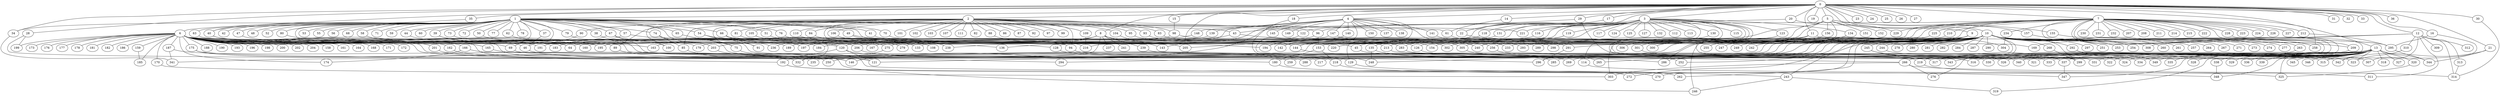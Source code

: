 
graph graphname {
    0 -- 1
0 -- 2
0 -- 3
0 -- 4
0 -- 5
0 -- 6
0 -- 7
0 -- 8
0 -- 9
0 -- 10
0 -- 11
0 -- 12
0 -- 13
0 -- 14
0 -- 15
0 -- 16
0 -- 17
0 -- 18
0 -- 19
0 -- 20
0 -- 21
0 -- 22
0 -- 23
0 -- 24
0 -- 25
0 -- 26
0 -- 27
0 -- 28
0 -- 29
0 -- 30
0 -- 31
0 -- 32
0 -- 33
0 -- 34
0 -- 35
0 -- 36
0 -- 205
0 -- 258
1 -- 37
1 -- 38
1 -- 39
1 -- 40
1 -- 41
1 -- 42
1 -- 43
1 -- 44
1 -- 45
1 -- 46
1 -- 47
1 -- 48
1 -- 49
1 -- 50
1 -- 51
1 -- 52
1 -- 53
1 -- 54
1 -- 55
1 -- 56
1 -- 57
1 -- 58
1 -- 59
1 -- 60
1 -- 61
1 -- 62
1 -- 63
1 -- 64
1 -- 65
1 -- 66
1 -- 67
1 -- 68
1 -- 69
1 -- 70
1 -- 71
1 -- 72
1 -- 73
1 -- 74
1 -- 75
1 -- 76
1 -- 77
1 -- 78
1 -- 79
1 -- 80
1 -- 34
1 -- 221
1 -- 122
2 -- 81
2 -- 82
2 -- 83
2 -- 84
2 -- 85
2 -- 86
2 -- 87
2 -- 88
2 -- 89
2 -- 90
2 -- 91
2 -- 92
2 -- 93
2 -- 94
2 -- 95
2 -- 96
2 -- 97
2 -- 98
2 -- 99
2 -- 100
2 -- 101
2 -- 102
2 -- 103
2 -- 104
2 -- 105
2 -- 106
2 -- 107
2 -- 108
2 -- 109
2 -- 110
2 -- 111
3 -- 128
3 -- 130
3 -- 131
3 -- 132
3 -- 133
3 -- 134
3 -- 129
3 -- 135
3 -- 112
3 -- 113
3 -- 114
3 -- 115
3 -- 116
3 -- 117
3 -- 118
3 -- 119
3 -- 120
3 -- 121
3 -- 122
3 -- 123
3 -- 124
3 -- 125
3 -- 126
3 -- 127
3 -- 331
3 -- 189
4 -- 136
4 -- 137
4 -- 138
4 -- 139
4 -- 140
4 -- 141
4 -- 142
4 -- 143
4 -- 144
4 -- 145
4 -- 146
4 -- 147
4 -- 148
4 -- 149
4 -- 150
4 -- 305
5 -- 151
5 -- 152
5 -- 153
5 -- 154
5 -- 155
5 -- 156
5 -- 157
5 -- 167
5 -- 286
6 -- 158
6 -- 159
6 -- 160
6 -- 161
6 -- 162
6 -- 163
6 -- 164
6 -- 165
6 -- 166
6 -- 167
6 -- 168
6 -- 169
6 -- 170
6 -- 171
6 -- 172
6 -- 173
6 -- 174
6 -- 175
6 -- 176
6 -- 177
6 -- 178
6 -- 179
6 -- 180
6 -- 181
6 -- 182
6 -- 183
6 -- 184
6 -- 185
6 -- 186
6 -- 187
6 -- 188
6 -- 189
6 -- 190
6 -- 191
6 -- 192
6 -- 193
6 -- 194
6 -- 195
6 -- 196
6 -- 197
6 -- 198
6 -- 199
6 -- 200
6 -- 201
6 -- 202
6 -- 203
6 -- 204
6 -- 205
6 -- 206
6 -- 69
7 -- 207
7 -- 208
7 -- 209
7 -- 210
7 -- 211
7 -- 212
7 -- 213
7 -- 214
7 -- 215
7 -- 216
7 -- 217
7 -- 218
7 -- 219
7 -- 220
7 -- 221
7 -- 222
7 -- 223
7 -- 224
7 -- 225
7 -- 226
7 -- 227
7 -- 228
7 -- 229
7 -- 230
7 -- 231
7 -- 232
7 -- 233
7 -- 234
8 -- 235
8 -- 236
8 -- 237
8 -- 238
8 -- 239
8 -- 240
8 -- 241
8 -- 160
9 -- 242
9 -- 243
9 -- 244
9 -- 245
9 -- 246
9 -- 247
9 -- 248
9 -- 249
9 -- 250
10 -- 256
10 -- 258
10 -- 259
10 -- 260
10 -- 261
10 -- 262
10 -- 257
10 -- 264
10 -- 265
10 -- 266
10 -- 267
10 -- 268
10 -- 269
10 -- 270
10 -- 271
10 -- 272
10 -- 273
10 -- 274
10 -- 275
10 -- 276
10 -- 277
10 -- 278
10 -- 279
10 -- 280
10 -- 281
10 -- 282
10 -- 283
10 -- 284
10 -- 285
10 -- 286
10 -- 287
10 -- 288
10 -- 289
10 -- 290
10 -- 291
10 -- 292
10 -- 293
10 -- 294
10 -- 295
10 -- 296
10 -- 297
10 -- 298
10 -- 263
10 -- 299
10 -- 251
10 -- 252
10 -- 253
10 -- 254
10 -- 255
10 -- 45
11 -- 300
11 -- 301
11 -- 302
11 -- 303
11 -- 304
11 -- 305
11 -- 306
12 -- 307
12 -- 308
12 -- 309
12 -- 310
12 -- 311
12 -- 312
12 -- 313
12 -- 314
12 -- 169
13 -- 315
13 -- 316
13 -- 317
13 -- 318
13 -- 319
13 -- 320
13 -- 321
13 -- 322
13 -- 323
13 -- 324
13 -- 325
13 -- 326
13 -- 327
13 -- 328
13 -- 329
13 -- 330
13 -- 331
13 -- 332
13 -- 333
13 -- 334
13 -- 335
13 -- 336
13 -- 337
13 -- 338
13 -- 339
13 -- 340
13 -- 341
13 -- 342
13 -- 343
13 -- 344
13 -- 345
13 -- 346
13 -- 347
13 -- 348
13 -- 349
14 -- 61
15 -- 98
16 -- 315
16 -- 295
17 -- 22
18 -- 248
20 -- 96
20 -- 229
21 -- 342
21 -- 344
22 -- 291
28 -- 199
28 -- 121
29 -- 43
29 -- 299
30 -- 314
34 -- 341
35 -- 40
37 -- 46
38 -- 330
39 -- 64
39 -- 197
40 -- 46
40 -- 275
41 -- 213
43 -- 197
43 -- 293
44 -- 100
45 -- 286
46 -- 288
47 -- 120
49 -- 94
49 -- 283
50 -- 279
51 -- 128
54 -- 296
54 -- 136
57 -- 220
57 -- 64
58 -- 89
61 -- 298
62 -- 133
63 -- 332
65 -- 75
66 -- 308
66 -- 91
67 -- 183
67 -- 238
67 -- 340
69 -- 343
70 -- 256
73 -- 236
74 -- 85
74 -- 218
75 -- 348
76 -- 144
79 -- 316
80 -- 250
81 -- 332
83 -- 302
84 -- 108
85 -- 250
88 -- 216
89 -- 146
90 -- 191
93 -- 154
94 -- 326
95 -- 126
96 -- 153
96 -- 203
98 -- 195
98 -- 240
104 -- 143
105 -- 279
105 -- 120
106 -- 238
109 -- 216
110 -- 133
114 -- 325
116 -- 206
118 -- 197
119 -- 194
119 -- 144
120 -- 129
120 -- 192
120 -- 121
122 -- 321
123 -- 322
126 -- 333
128 -- 269
129 -- 347
130 -- 135
131 -- 184
134 -- 323
134 -- 255
135 -- 252
135 -- 248
139 -- 179
140 -- 142
140 -- 194
141 -- 233
144 -- 265
147 -- 289
147 -- 205
148 -- 163
153 -- 180
153 -- 218
155 -- 295
156 -- 300
157 -- 209
159 -- 185
162 -- 217
165 -- 317
166 -- 219
166 -- 174
170 -- 303
175 -- 294
175 -- 332
175 -- 235
180 -- 262
187 -- 332
187 -- 341
192 -- 272
192 -- 270
201 -- 259
203 -- 246
206 -- 285
209 -- 326
210 -- 240
212 -- 295
213 -- 266
218 -- 243
219 -- 311
225 -- 240
228 -- 340
234 -- 304
239 -- 326
243 -- 246
243 -- 319
244 -- 307
245 -- 337
245 -- 324
256 -- 315
263 -- 335
266 -- 303
266 -- 314
266 -- 276
268 -- 299
275 -- 332
283 -- 340
291 -- 296
292 -- 334
292 -- 349
295 -- 344
301 -- 342
305 -- 337
310 -- 323
313 -- 314
320 -- 325
337 -- 347
338 -- 348

}

